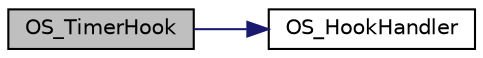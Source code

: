 digraph "OS_TimerHook"
{
  edge [fontname="Helvetica",fontsize="10",labelfontname="Helvetica",labelfontsize="10"];
  node [fontname="Helvetica",fontsize="10",shape=record];
  rankdir="LR";
  Node1 [label="OS_TimerHook",height=0.2,width=0.4,color="black", fillcolor="grey75", style="filled" fontcolor="black"];
  Node1 -> Node2 [color="midnightblue",fontsize="10",style="solid",fontname="Helvetica"];
  Node2 [label="OS_HookHandler",height=0.2,width=0.4,color="black", fillcolor="white", style="filled",URL="$group__pico.html#ga2065f9de72ed57b784deab7532931779"];
}
